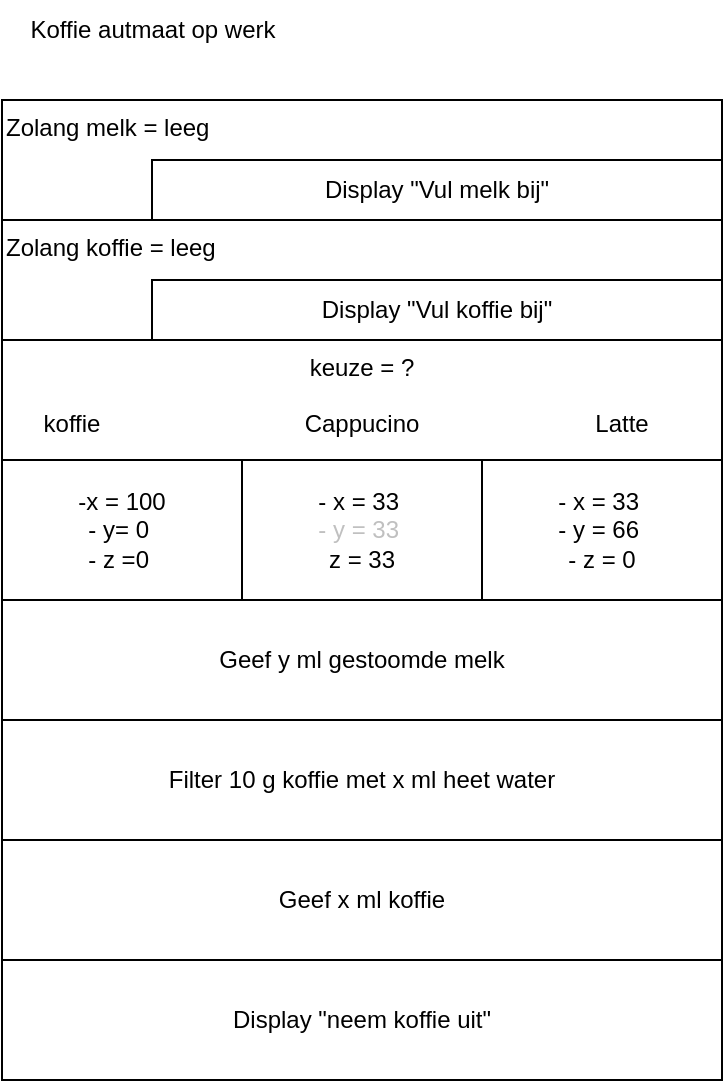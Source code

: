 <mxfile>
    <diagram id="meLttZ_fSzbuRKYWJ7lV" name="Page-1">
        <mxGraphModel dx="802" dy="563" grid="1" gridSize="10" guides="1" tooltips="1" connect="1" arrows="1" fold="1" page="1" pageScale="1" pageWidth="850" pageHeight="1100" math="0" shadow="0">
            <root>
                <mxCell id="0"/>
                <mxCell id="1" parent="0"/>
                <mxCell id="2" value="Koffie autmaat op werk" style="text;html=1;align=center;verticalAlign=middle;resizable=0;points=[];autosize=1;strokeColor=none;fillColor=none;" vertex="1" parent="1">
                    <mxGeometry x="80" width="150" height="30" as="geometry"/>
                </mxCell>
                <mxCell id="3" value="keuze = ?" style="rounded=0;whiteSpace=wrap;html=1;verticalAlign=top;" vertex="1" parent="1">
                    <mxGeometry x="80" y="170" width="360" height="60" as="geometry"/>
                </mxCell>
                <mxCell id="7" value="koffie&lt;span style=&quot;font-family: monospace; font-size: 0px; text-align: start; text-wrap-mode: nowrap;&quot;&gt;%3CmxGraphModel%3E%3Croot%3E%3CmxCell%20id%3D%220%22%2F%3E%3CmxCell%20id%3D%221%22%20parent%3D%220%22%2F%3E%3CmxCell%20id%3D%222%22%20value%3D%22Geeft%20&#39;geld%20terug&#39;%20terug%22%20style%3D%22rounded%3D0%3BwhiteSpace%3Dwrap%3Bhtml%3D1%3BverticalAlign%3Dmiddle%3Balign%3Dcenter%3B%22%20vertex%3D%221%22%20parent%3D%221%22%3E%3CmxGeometry%20x%3D%2280%22%20y%3D%22370%22%20width%3D%22310%22%20height%3D%2240%22%20as%3D%22geometry%22%2F%3E%3C%2FmxCell%3E%3C%2Froot%3E%3C%2FmxGraphModel%3E&lt;/span&gt;" style="text;html=1;align=center;verticalAlign=middle;whiteSpace=wrap;rounded=0;" vertex="1" parent="1">
                    <mxGeometry x="85" y="197" width="60" height="30" as="geometry"/>
                </mxCell>
                <mxCell id="9" value="Cappucino" style="text;html=1;align=center;verticalAlign=middle;whiteSpace=wrap;rounded=0;" vertex="1" parent="1">
                    <mxGeometry x="230" y="197" width="60" height="30" as="geometry"/>
                </mxCell>
                <mxCell id="10" value="Latte" style="text;html=1;align=center;verticalAlign=middle;whiteSpace=wrap;rounded=0;" vertex="1" parent="1">
                    <mxGeometry x="360" y="197" width="60" height="30" as="geometry"/>
                </mxCell>
                <mxCell id="24" value="-x = 100&lt;div&gt;- y= 0&amp;nbsp;&lt;/div&gt;&lt;div&gt;- z =0&amp;nbsp;&lt;/div&gt;" style="rounded=0;whiteSpace=wrap;html=1;" vertex="1" parent="1">
                    <mxGeometry x="80" y="230" width="120" height="70" as="geometry"/>
                </mxCell>
                <mxCell id="25" value="- x = 33&amp;nbsp;&lt;div&gt;&lt;span style=&quot;color: rgb(192, 192, 192); background-color: transparent;&quot;&gt;- y = 33&amp;nbsp;&lt;/span&gt;&lt;div&gt;z = 33&lt;/div&gt;&lt;/div&gt;" style="rounded=0;whiteSpace=wrap;html=1;" vertex="1" parent="1">
                    <mxGeometry x="200" y="230" width="120" height="70" as="geometry"/>
                </mxCell>
                <mxCell id="27" value="- x = 33&amp;nbsp;&lt;div&gt;- y = 66&amp;nbsp;&lt;/div&gt;&lt;div&gt;- z = 0&lt;/div&gt;" style="rounded=0;whiteSpace=wrap;html=1;" vertex="1" parent="1">
                    <mxGeometry x="320" y="230" width="120" height="70" as="geometry"/>
                </mxCell>
                <mxCell id="28" value="Geef y ml gestoomde melk&lt;span style=&quot;font-family: monospace; font-size: 0px; text-align: start; text-wrap-mode: nowrap;&quot;&gt;%3CmxGraphModel%3E%3Croot%3E%3CmxCell%20id%3D%220%22%2F%3E%3CmxCell%20id%3D%221%22%20parent%3D%220%22%2F%3E%3CmxCell%20id%3D%222%22%20value%3D%22keuze%20%3D%20%3F%22%20style%3D%22rounded%3D0%3BwhiteSpace%3Dwrap%3Bhtml%3D1%3BverticalAlign%3Dtop%3B%22%20vertex%3D%221%22%20parent%3D%221%22%3E%3CmxGeometry%20x%3D%22120%22%20y%3D%22120%22%20width%3D%22360%22%20height%3D%2260%22%20as%3D%22geometry%22%2F%3E%3C%2FmxCell%3E%3C%2Froot%3E%3C%2FmxGraphModel%3E&lt;/span&gt;" style="rounded=0;whiteSpace=wrap;html=1;verticalAlign=middle;" vertex="1" parent="1">
                    <mxGeometry x="80" y="300" width="360" height="60" as="geometry"/>
                </mxCell>
                <mxCell id="29" value="Filter 10 g koffie met x ml heet water" style="rounded=0;whiteSpace=wrap;html=1;verticalAlign=middle;" vertex="1" parent="1">
                    <mxGeometry x="80" y="360" width="360" height="60" as="geometry"/>
                </mxCell>
                <mxCell id="30" value="Geef x ml koffie" style="rounded=0;whiteSpace=wrap;html=1;verticalAlign=middle;" vertex="1" parent="1">
                    <mxGeometry x="80" y="420" width="360" height="60" as="geometry"/>
                </mxCell>
                <mxCell id="31" value="Display &quot;neem koffie uit&quot;" style="rounded=0;whiteSpace=wrap;html=1;verticalAlign=middle;" vertex="1" parent="1">
                    <mxGeometry x="80" y="480" width="360" height="60" as="geometry"/>
                </mxCell>
                <mxCell id="32" value="Zolang koffie = leeg" style="rounded=0;whiteSpace=wrap;html=1;verticalAlign=top;align=left;" vertex="1" parent="1">
                    <mxGeometry x="80" y="110" width="360" height="60" as="geometry"/>
                </mxCell>
                <mxCell id="33" value="Display &quot;Vul koffie bij&quot;" style="rounded=0;whiteSpace=wrap;html=1;verticalAlign=middle;" vertex="1" parent="1">
                    <mxGeometry x="155" y="140" width="285" height="30" as="geometry"/>
                </mxCell>
                <mxCell id="34" value="Zolang melk = leeg" style="rounded=0;whiteSpace=wrap;html=1;verticalAlign=top;align=left;" vertex="1" parent="1">
                    <mxGeometry x="80" y="50" width="360" height="60" as="geometry"/>
                </mxCell>
                <mxCell id="35" value="Display &quot;Vul melk bij&quot;" style="rounded=0;whiteSpace=wrap;html=1;verticalAlign=middle;" vertex="1" parent="1">
                    <mxGeometry x="155" y="80" width="285" height="30" as="geometry"/>
                </mxCell>
            </root>
        </mxGraphModel>
    </diagram>
</mxfile>